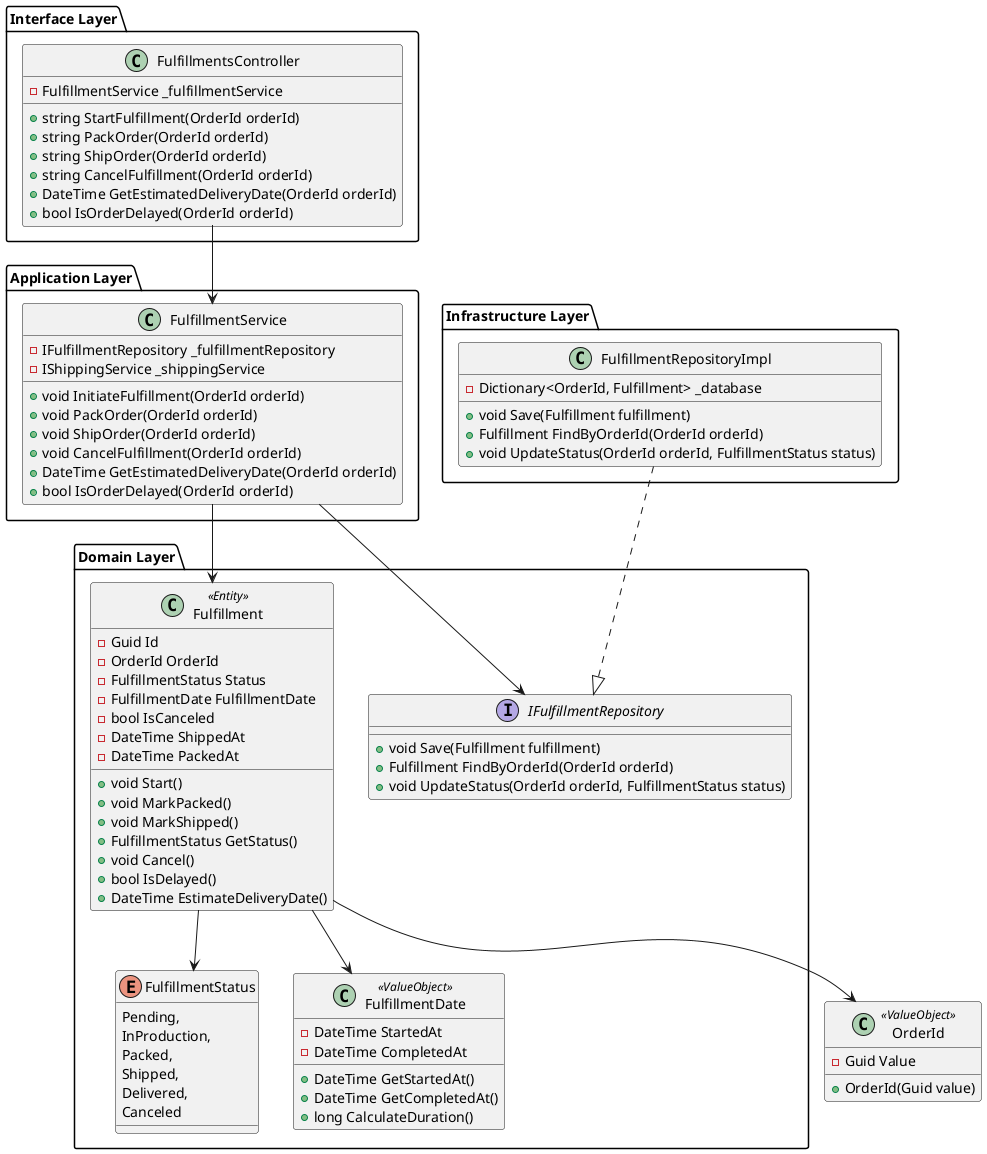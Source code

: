 @startuml
' =============================
' DOMAIN LAYER
' =============================
class OrderId <<ValueObject>> {
    - Guid Value
  + OrderId(Guid value)
}

package "Domain Layer" {

  class Fulfillment <<Entity>> {
    - Guid Id
    - OrderId OrderId
    - FulfillmentStatus Status
    - FulfillmentDate FulfillmentDate
    - bool IsCanceled
    - DateTime ShippedAt
    - DateTime PackedAt
    + void Start()
    + void MarkPacked()
    + void MarkShipped()
    + FulfillmentStatus GetStatus()
    + void Cancel()
    + bool IsDelayed()
    + DateTime EstimateDeliveryDate()
  }

  enum FulfillmentStatus {
    Pending,
    InProduction,
    Packed,
    Shipped,
    Delivered,
    Canceled
  }

  interface IFulfillmentRepository {
    + void Save(Fulfillment fulfillment)
    + Fulfillment FindByOrderId(OrderId orderId)
    + void UpdateStatus(OrderId orderId, FulfillmentStatus status)
  }

  class FulfillmentDate <<ValueObject>> {
    - DateTime StartedAt
    - DateTime CompletedAt
    + DateTime GetStartedAt()
    + DateTime GetCompletedAt()
    + long CalculateDuration()
  }

  Fulfillment --> OrderId
  Fulfillment --> FulfillmentStatus
  Fulfillment --> FulfillmentDate
}

' =============================
' APPLICATION LAYER
' =============================
package "Application Layer" {

  class FulfillmentService {
    - IFulfillmentRepository _fulfillmentRepository
    - IShippingService _shippingService
    + void InitiateFulfillment(OrderId orderId)
    + void PackOrder(OrderId orderId)
    + void ShipOrder(OrderId orderId)
    + void CancelFulfillment(OrderId orderId)
    + DateTime GetEstimatedDeliveryDate(OrderId orderId)
    + bool IsOrderDelayed(OrderId orderId)
  }

  FulfillmentService --> Fulfillment
  FulfillmentService --> IFulfillmentRepository
}

' =============================
' INFRASTRUCTURE LAYER
' =============================
package "Infrastructure Layer" {

  class FulfillmentRepositoryImpl {
    - Dictionary<OrderId, Fulfillment> _database
    + void Save(Fulfillment fulfillment)
    + Fulfillment FindByOrderId(OrderId orderId)
    + void UpdateStatus(OrderId orderId, FulfillmentStatus status)
  }

  FulfillmentRepositoryImpl ..|> IFulfillmentRepository
}

' =============================
' INTERFACE LAYER
' =============================
package "Interface Layer" {

  class FulfillmentsController {
    - FulfillmentService _fulfillmentService
    + string StartFulfillment(OrderId orderId)
    + string PackOrder(OrderId orderId)
    + string ShipOrder(OrderId orderId)
    + string CancelFulfillment(OrderId orderId)
    + DateTime GetEstimatedDeliveryDate(OrderId orderId)
    + bool IsOrderDelayed(OrderId orderId)
  }

  FulfillmentsController --> FulfillmentService
}
@enduml